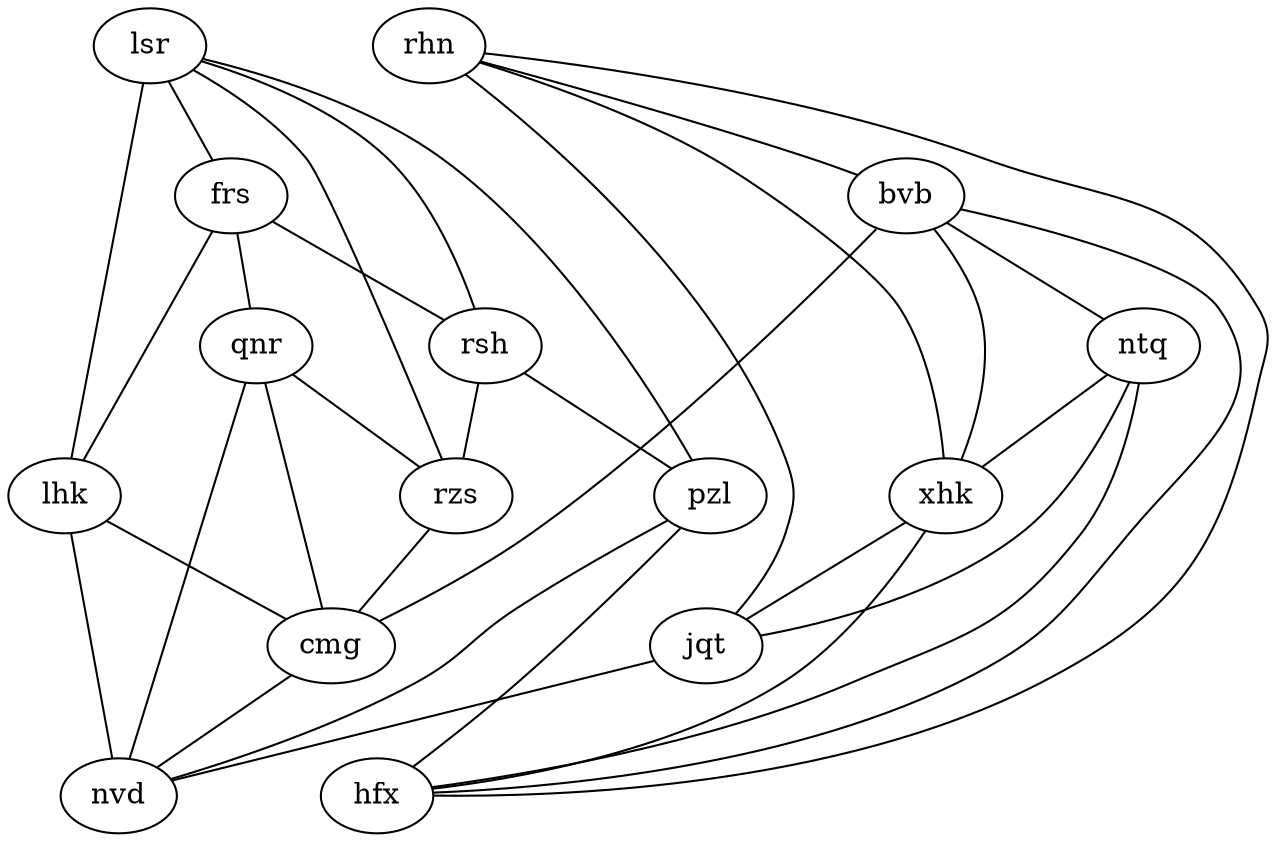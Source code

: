 strict graph {


	"lsr" [  weight=0 ];

	"lsr" -- "lhk" [  weight=0 ];

	"lsr" -- "frs" [  weight=0 ];

	"lsr" -- "rsh" [  weight=0 ];

	"lsr" -- "pzl" [  weight=0 ];

	"lsr" -- "rzs" [  weight=0 ];

	"rhn" [  weight=0 ];

	"rhn" -- "hfx" [  weight=0 ];

	"rhn" -- "jqt" [  weight=0 ];

	"rhn" -- "xhk" [  weight=0 ];

	"rhn" -- "bvb" [  weight=0 ];

	"frs" [  weight=0 ];

	"frs" -- "lsr" [  weight=0 ];

	"frs" -- "rsh" [  weight=0 ];

	"frs" -- "lhk" [  weight=0 ];

	"frs" -- "qnr" [  weight=0 ];

	"bvb" [  weight=0 ];

	"bvb" -- "xhk" [  weight=0 ];

	"bvb" -- "ntq" [  weight=0 ];

	"bvb" -- "rhn" [  weight=0 ];

	"bvb" -- "cmg" [  weight=0 ];

	"bvb" -- "hfx" [  weight=0 ];

	"rsh" [  weight=0 ];

	"rsh" -- "rzs" [  weight=0 ];

	"rsh" -- "frs" [  weight=0 ];

	"rsh" -- "lsr" [  weight=0 ];

	"rsh" -- "pzl" [  weight=0 ];

	"ntq" [  weight=0 ];

	"ntq" -- "hfx" [  weight=0 ];

	"ntq" -- "bvb" [  weight=0 ];

	"ntq" -- "jqt" [  weight=0 ];

	"ntq" -- "xhk" [  weight=0 ];

	"qnr" [  weight=0 ];

	"qnr" -- "cmg" [  weight=0 ];

	"qnr" -- "nvd" [  weight=0 ];

	"qnr" -- "rzs" [  weight=0 ];

	"qnr" -- "frs" [  weight=0 ];

	"xhk" [  weight=0 ];

	"xhk" -- "rhn" [  weight=0 ];

	"xhk" -- "hfx" [  weight=0 ];

	"xhk" -- "bvb" [  weight=0 ];

	"xhk" -- "jqt" [  weight=0 ];

	"xhk" -- "ntq" [  weight=0 ];

	"jqt" [  weight=0 ];

	"jqt" -- "rhn" [  weight=0 ];

	"jqt" -- "xhk" [  weight=0 ];

	"jqt" -- "nvd" [  weight=0 ];

	"jqt" -- "ntq" [  weight=0 ];

	"rzs" [  weight=0 ];

	"rzs" -- "cmg" [  weight=0 ];

	"rzs" -- "lsr" [  weight=0 ];

	"rzs" -- "rsh" [  weight=0 ];

	"rzs" -- "qnr" [  weight=0 ];

	"lhk" [  weight=0 ];

	"lhk" -- "lsr" [  weight=0 ];

	"lhk" -- "frs" [  weight=0 ];

	"lhk" -- "cmg" [  weight=0 ];

	"lhk" -- "nvd" [  weight=0 ];

	"pzl" [  weight=0 ];

	"pzl" -- "nvd" [  weight=0 ];

	"pzl" -- "rsh" [  weight=0 ];

	"pzl" -- "lsr" [  weight=0 ];

	"pzl" -- "hfx" [  weight=0 ];

	"cmg" [  weight=0 ];

	"cmg" -- "lhk" [  weight=0 ];

	"cmg" -- "qnr" [  weight=0 ];

	"cmg" -- "nvd" [  weight=0 ];

	"cmg" -- "bvb" [  weight=0 ];

	"cmg" -- "rzs" [  weight=0 ];

	"nvd" [  weight=0 ];

	"nvd" -- "jqt" [  weight=0 ];

	"nvd" -- "pzl" [  weight=0 ];

	"nvd" -- "qnr" [  weight=0 ];

	"nvd" -- "lhk" [  weight=0 ];

	"nvd" -- "cmg" [  weight=0 ];

	"hfx" [  weight=0 ];

	"hfx" -- "rhn" [  weight=0 ];

	"hfx" -- "ntq" [  weight=0 ];

	"hfx" -- "xhk" [  weight=0 ];

	"hfx" -- "bvb" [  weight=0 ];

	"hfx" -- "pzl" [  weight=0 ];

}
